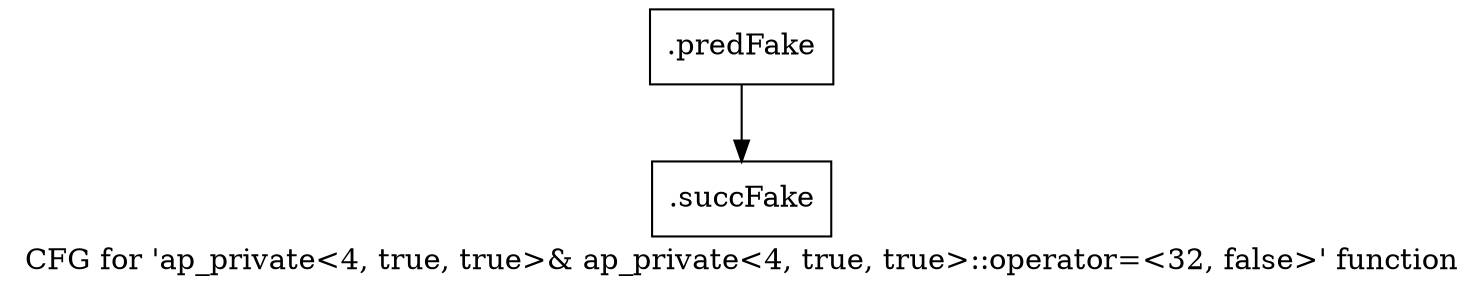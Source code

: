 digraph "CFG for 'ap_private\<4, true, true\>& ap_private\<4, true, true\>::operator=\<32, false\>' function" {
	label="CFG for 'ap_private\<4, true, true\>& ap_private\<4, true, true\>::operator=\<32, false\>' function";

	Node0x46be8f0 [shape=record,filename="",linenumber="",label="{.predFake}"];
	Node0x46be8f0 -> Node0x48543a0[ callList="" memoryops="" filename="/media/miguel/NewVolume/Linux/Xilinx/Vitis_HLS/2020.2/include/etc/ap_private.h" execusionnum="129"];
	Node0x48543a0 [shape=record,filename="/media/miguel/NewVolume/Linux/Xilinx/Vitis_HLS/2020.2/include/etc/ap_private.h",linenumber="1479",label="{.succFake}"];
}
